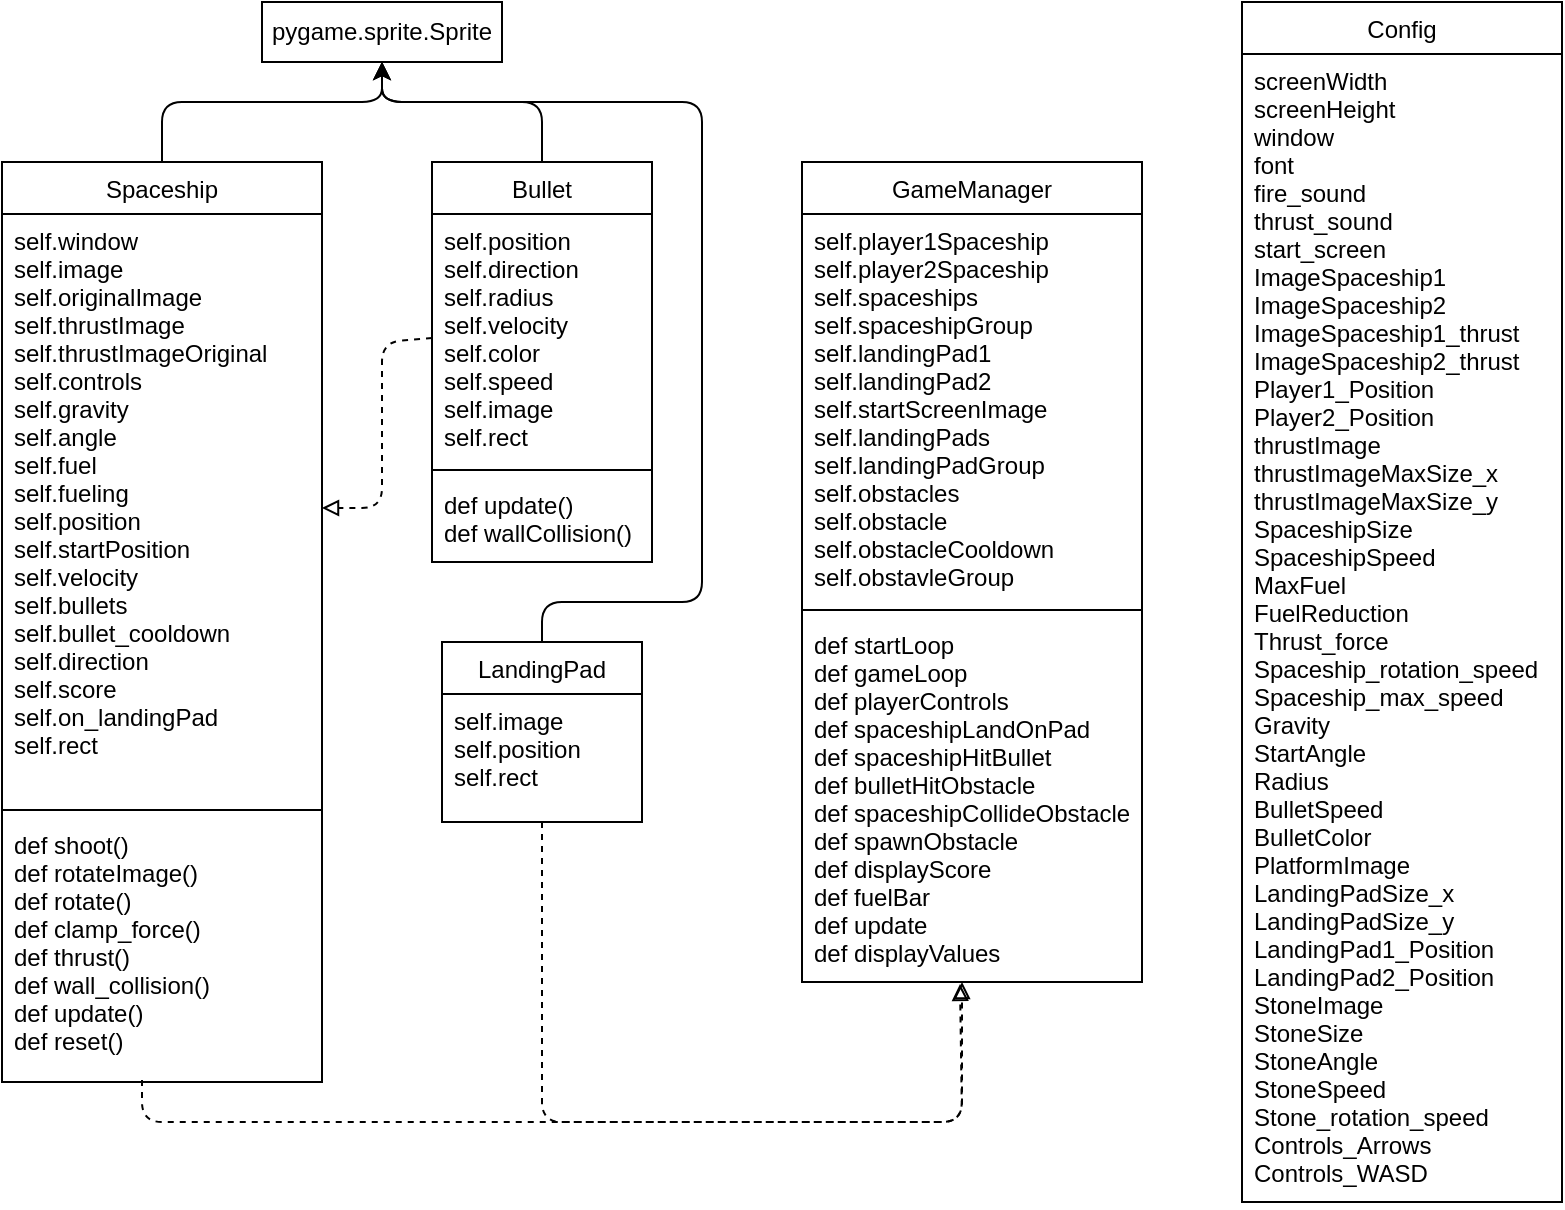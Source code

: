 <mxfile version="13.0.3" type="device"><diagram id="C5RBs43oDa-KdzZeNtuy" name="Page-1"><mxGraphModel dx="933" dy="817" grid="1" gridSize="10" guides="1" tooltips="1" connect="1" arrows="1" fold="1" page="1" pageScale="1" pageWidth="827" pageHeight="1169" math="0" shadow="0"><root><mxCell id="WIyWlLk6GJQsqaUBKTNV-0"/><mxCell id="WIyWlLk6GJQsqaUBKTNV-1" parent="WIyWlLk6GJQsqaUBKTNV-0"/><mxCell id="Z0H_ogLHrHpaTkJNnQw_-10" value="pygame.sprite.Sprite" style="rounded=0;whiteSpace=wrap;html=1;" parent="WIyWlLk6GJQsqaUBKTNV-1" vertex="1"><mxGeometry x="150" y="40" width="120" height="30" as="geometry"/></mxCell><mxCell id="zkfFHV4jXpPFQw0GAbJ--6" value="Spaceship" style="swimlane;fontStyle=0;align=center;verticalAlign=top;childLayout=stackLayout;horizontal=1;startSize=26;horizontalStack=0;resizeParent=1;resizeLast=0;collapsible=1;marginBottom=0;rounded=0;shadow=0;strokeWidth=1;" parent="WIyWlLk6GJQsqaUBKTNV-1" vertex="1"><mxGeometry x="20" y="120" width="160" height="460" as="geometry"><mxRectangle x="130" y="380" width="160" height="26" as="alternateBounds"/></mxGeometry></mxCell><mxCell id="zkfFHV4jXpPFQw0GAbJ--8" value="self.window&#10;self.image&#10;self.originalImage&#10;self.thrustImage&#10;self.thrustImageOriginal&#10;self.controls&#10;self.gravity&#10;self.angle&#10;self.fuel&#10;self.fueling&#10;self.position&#10;self.startPosition&#10;self.velocity&#10;self.bullets&#10;self.bullet_cooldown&#10;self.direction&#10;self.score&#10;self.on_landingPad&#10;self.rect" style="text;align=left;verticalAlign=top;spacingLeft=4;spacingRight=4;overflow=hidden;rotatable=0;points=[[0,0.5],[1,0.5]];portConstraint=eastwest;rounded=0;shadow=0;html=0;" parent="zkfFHV4jXpPFQw0GAbJ--6" vertex="1"><mxGeometry y="26" width="160" height="294" as="geometry"/></mxCell><mxCell id="zkfFHV4jXpPFQw0GAbJ--9" value="" style="line;html=1;strokeWidth=1;align=left;verticalAlign=middle;spacingTop=-1;spacingLeft=3;spacingRight=3;rotatable=0;labelPosition=right;points=[];portConstraint=eastwest;" parent="zkfFHV4jXpPFQw0GAbJ--6" vertex="1"><mxGeometry y="320" width="160" height="8" as="geometry"/></mxCell><mxCell id="zkfFHV4jXpPFQw0GAbJ--11" value="def shoot()&#10;def rotateImage()&#10;def rotate()&#10;def clamp_force()&#10;def thrust()&#10;def wall_collision()&#10;def update()&#10;def reset()" style="text;align=left;verticalAlign=top;spacingLeft=4;spacingRight=4;overflow=hidden;rotatable=0;points=[[0,0.5],[1,0.5]];portConstraint=eastwest;" parent="zkfFHV4jXpPFQw0GAbJ--6" vertex="1"><mxGeometry y="328" width="160" height="132" as="geometry"/></mxCell><mxCell id="Z0H_ogLHrHpaTkJNnQw_-12" value="" style="endArrow=classic;html=1;exitX=0.5;exitY=0;exitDx=0;exitDy=0;entryX=0.5;entryY=1;entryDx=0;entryDy=0;" parent="WIyWlLk6GJQsqaUBKTNV-1" source="zkfFHV4jXpPFQw0GAbJ--6" target="Z0H_ogLHrHpaTkJNnQw_-10" edge="1"><mxGeometry width="50" height="50" relative="1" as="geometry"><mxPoint x="270" y="280" as="sourcePoint"/><mxPoint x="320" y="230" as="targetPoint"/><Array as="points"><mxPoint x="100" y="90"/><mxPoint x="210" y="90"/></Array></mxGeometry></mxCell><mxCell id="XnRpi3SP5bgPmi8gqs2M-1" value="" style="endArrow=block;html=1;exitX=0;exitY=0.5;exitDx=0;exitDy=0;entryX=1;entryY=0.5;entryDx=0;entryDy=0;dashed=1;endFill=0;" edge="1" parent="WIyWlLk6GJQsqaUBKTNV-1" source="zkfFHV4jXpPFQw0GAbJ--22" target="zkfFHV4jXpPFQw0GAbJ--8"><mxGeometry width="50" height="50" relative="1" as="geometry"><mxPoint x="360" y="320" as="sourcePoint"/><mxPoint x="410" y="270" as="targetPoint"/><Array as="points"><mxPoint x="210" y="210"/><mxPoint x="210" y="293"/></Array></mxGeometry></mxCell><mxCell id="zkfFHV4jXpPFQw0GAbJ--13" value="LandingPad" style="swimlane;fontStyle=0;align=center;verticalAlign=top;childLayout=stackLayout;horizontal=1;startSize=26;horizontalStack=0;resizeParent=1;resizeLast=0;collapsible=1;marginBottom=0;rounded=0;shadow=0;strokeWidth=1;" parent="WIyWlLk6GJQsqaUBKTNV-1" vertex="1"><mxGeometry x="240" y="360" width="100" height="90" as="geometry"><mxRectangle x="340" y="380" width="170" height="26" as="alternateBounds"/></mxGeometry></mxCell><mxCell id="zkfFHV4jXpPFQw0GAbJ--14" value="self.image&#10;self.position&#10;self.rect" style="text;align=left;verticalAlign=top;spacingLeft=4;spacingRight=4;overflow=hidden;rotatable=0;points=[[0,0.5],[1,0.5]];portConstraint=eastwest;" parent="zkfFHV4jXpPFQw0GAbJ--13" vertex="1"><mxGeometry y="26" width="100" height="54" as="geometry"/></mxCell><mxCell id="XnRpi3SP5bgPmi8gqs2M-4" value="" style="endArrow=classic;html=1;entryX=0.5;entryY=1;entryDx=0;entryDy=0;exitX=0.5;exitY=0;exitDx=0;exitDy=0;" edge="1" parent="WIyWlLk6GJQsqaUBKTNV-1" source="zkfFHV4jXpPFQw0GAbJ--17" target="Z0H_ogLHrHpaTkJNnQw_-10"><mxGeometry width="50" height="50" relative="1" as="geometry"><mxPoint x="300" y="370" as="sourcePoint"/><mxPoint x="350" y="320" as="targetPoint"/><Array as="points"><mxPoint x="290" y="90"/><mxPoint x="210" y="90"/></Array></mxGeometry></mxCell><mxCell id="XnRpi3SP5bgPmi8gqs2M-5" value="" style="endArrow=classic;html=1;exitX=0.5;exitY=0;exitDx=0;exitDy=0;" edge="1" parent="WIyWlLk6GJQsqaUBKTNV-1" source="zkfFHV4jXpPFQw0GAbJ--13"><mxGeometry width="50" height="50" relative="1" as="geometry"><mxPoint x="300" y="370" as="sourcePoint"/><mxPoint x="210" y="70" as="targetPoint"/><Array as="points"><mxPoint x="290" y="340"/><mxPoint x="370" y="340"/><mxPoint x="370" y="90"/><mxPoint x="210" y="90"/></Array></mxGeometry></mxCell><mxCell id="zkfFHV4jXpPFQw0GAbJ--17" value="Bullet" style="swimlane;fontStyle=0;align=center;verticalAlign=top;childLayout=stackLayout;horizontal=1;startSize=26;horizontalStack=0;resizeParent=1;resizeLast=0;collapsible=1;marginBottom=0;rounded=0;shadow=0;strokeWidth=1;" parent="WIyWlLk6GJQsqaUBKTNV-1" vertex="1"><mxGeometry x="235" y="120" width="110" height="200" as="geometry"><mxRectangle x="550" y="140" width="160" height="26" as="alternateBounds"/></mxGeometry></mxCell><mxCell id="zkfFHV4jXpPFQw0GAbJ--22" value="self.position&#10;self.direction&#10;self.radius&#10;self.velocity&#10;self.color&#10;self.speed&#10;self.image&#10;self.rect" style="text;align=left;verticalAlign=top;spacingLeft=4;spacingRight=4;overflow=hidden;rotatable=0;points=[[0,0.5],[1,0.5]];portConstraint=eastwest;rounded=0;shadow=0;html=0;" parent="zkfFHV4jXpPFQw0GAbJ--17" vertex="1"><mxGeometry y="26" width="110" height="124" as="geometry"/></mxCell><mxCell id="zkfFHV4jXpPFQw0GAbJ--23" value="" style="line;html=1;strokeWidth=1;align=left;verticalAlign=middle;spacingTop=-1;spacingLeft=3;spacingRight=3;rotatable=0;labelPosition=right;points=[];portConstraint=eastwest;" parent="zkfFHV4jXpPFQw0GAbJ--17" vertex="1"><mxGeometry y="150" width="110" height="8" as="geometry"/></mxCell><mxCell id="zkfFHV4jXpPFQw0GAbJ--24" value="def update()&#10;def wallCollision()" style="text;align=left;verticalAlign=top;spacingLeft=4;spacingRight=4;overflow=hidden;rotatable=0;points=[[0,0.5],[1,0.5]];portConstraint=eastwest;" parent="zkfFHV4jXpPFQw0GAbJ--17" vertex="1"><mxGeometry y="158" width="110" height="32" as="geometry"/></mxCell><mxCell id="Z0H_ogLHrHpaTkJNnQw_-25" value="GameManager" style="swimlane;fontStyle=0;align=center;verticalAlign=top;childLayout=stackLayout;horizontal=1;startSize=26;horizontalStack=0;resizeParent=1;resizeParentMax=0;resizeLast=0;collapsible=1;marginBottom=0;" parent="WIyWlLk6GJQsqaUBKTNV-1" vertex="1"><mxGeometry x="420" y="120" width="170" height="410" as="geometry"/></mxCell><mxCell id="Z0H_ogLHrHpaTkJNnQw_-26" value="self.player1Spaceship&#10;self.player2Spaceship&#10;self.spaceships&#10;self.spaceshipGroup&#10;self.landingPad1&#10;self.landingPad2&#10;self.startScreenImage&#10;self.landingPads&#10;self.landingPadGroup&#10;self.obstacles&#10;self.obstacle&#10;self.obstacleCooldown&#10;self.obstavleGroup" style="text;strokeColor=none;fillColor=none;align=left;verticalAlign=top;spacingLeft=4;spacingRight=4;overflow=hidden;rotatable=0;points=[[0,0.5],[1,0.5]];portConstraint=eastwest;" parent="Z0H_ogLHrHpaTkJNnQw_-25" vertex="1"><mxGeometry y="26" width="170" height="194" as="geometry"/></mxCell><mxCell id="Z0H_ogLHrHpaTkJNnQw_-27" value="" style="line;strokeWidth=1;fillColor=none;align=left;verticalAlign=middle;spacingTop=-1;spacingLeft=3;spacingRight=3;rotatable=0;labelPosition=right;points=[];portConstraint=eastwest;" parent="Z0H_ogLHrHpaTkJNnQw_-25" vertex="1"><mxGeometry y="220" width="170" height="8" as="geometry"/></mxCell><mxCell id="Z0H_ogLHrHpaTkJNnQw_-28" value="def startLoop&#10;def gameLoop&#10;def playerControls&#10;def spaceshipLandOnPad&#10;def spaceshipHitBullet&#10;def bulletHitObstacle&#10;def spaceshipCollideObstacle&#10;def spawnObstacle&#10;def displayScore&#10;def fuelBar&#10;def update&#10;def displayValues" style="text;strokeColor=none;fillColor=none;align=left;verticalAlign=top;spacingLeft=4;spacingRight=4;overflow=hidden;rotatable=0;points=[[0,0.5],[1,0.5]];portConstraint=eastwest;" parent="Z0H_ogLHrHpaTkJNnQw_-25" vertex="1"><mxGeometry y="228" width="170" height="182" as="geometry"/></mxCell><mxCell id="Z0H_ogLHrHpaTkJNnQw_-17" value="Config" style="swimlane;fontStyle=0;childLayout=stackLayout;horizontal=1;startSize=26;fillColor=none;horizontalStack=0;resizeParent=1;resizeParentMax=0;resizeLast=0;collapsible=1;marginBottom=0;" parent="WIyWlLk6GJQsqaUBKTNV-1" vertex="1"><mxGeometry x="640" y="40" width="160" height="600" as="geometry"/></mxCell><mxCell id="Z0H_ogLHrHpaTkJNnQw_-20" value="screenWidth&#10;screenHeight&#10;window&#10;font&#10;fire_sound&#10;thrust_sound&#10;start_screen&#10;ImageSpaceship1&#10;ImageSpaceship2&#10;ImageSpaceship1_thrust&#10;ImageSpaceship2_thrust&#10;Player1_Position&#10;Player2_Position&#10;thrustImage&#10;thrustImageMaxSize_x&#10;thrustImageMaxSize_y&#10;SpaceshipSize&#10;SpaceshipSpeed&#10;MaxFuel&#10;FuelReduction&#10;Thrust_force&#10;Spaceship_rotation_speed&#10;Spaceship_max_speed&#10;Gravity&#10;StartAngle&#10;Radius&#10;BulletSpeed&#10;BulletColor&#10;PlatformImage&#10;LandingPadSize_x&#10;LandingPadSize_y&#10;LandingPad1_Position&#10;LandingPad2_Position&#10;StoneImage&#10;StoneSize&#10;StoneAngle&#10;StoneSpeed&#10;Stone_rotation_speed&#10;Controls_Arrows&#10;Controls_WASD&#10;" style="text;strokeColor=none;fillColor=none;align=left;verticalAlign=top;spacingLeft=4;spacingRight=4;overflow=hidden;rotatable=0;points=[[0,0.5],[1,0.5]];portConstraint=eastwest;" parent="Z0H_ogLHrHpaTkJNnQw_-17" vertex="1"><mxGeometry y="26" width="160" height="574" as="geometry"/></mxCell><mxCell id="XnRpi3SP5bgPmi8gqs2M-8" value="" style="endArrow=block;html=1;exitX=0.5;exitY=1;exitDx=0;exitDy=0;dashed=1;endFill=0;" edge="1" parent="WIyWlLk6GJQsqaUBKTNV-1" source="zkfFHV4jXpPFQw0GAbJ--13"><mxGeometry width="50" height="50" relative="1" as="geometry"><mxPoint x="370" y="370" as="sourcePoint"/><mxPoint x="499" y="531" as="targetPoint"/><Array as="points"><mxPoint x="290" y="600"/><mxPoint x="500" y="600"/></Array></mxGeometry></mxCell><mxCell id="XnRpi3SP5bgPmi8gqs2M-9" value="" style="endArrow=block;html=1;dashed=1;endFill=0;" edge="1" parent="WIyWlLk6GJQsqaUBKTNV-1"><mxGeometry width="50" height="50" relative="1" as="geometry"><mxPoint x="90" y="579" as="sourcePoint"/><mxPoint x="500" y="530" as="targetPoint"/><Array as="points"><mxPoint x="90" y="600"/><mxPoint x="290" y="600"/><mxPoint x="500" y="600"/></Array></mxGeometry></mxCell></root></mxGraphModel></diagram></mxfile>